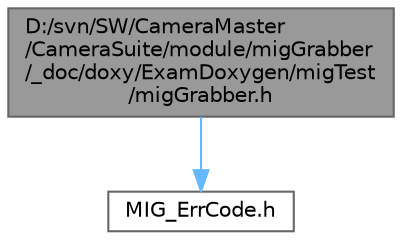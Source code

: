 digraph "D:/svn/SW/CameraMaster/CameraSuite/module/migGrabber/_doc/doxy/ExamDoxygen/migTest/migGrabber.h"
{
 // LATEX_PDF_SIZE
  bgcolor="transparent";
  edge [fontname=Helvetica,fontsize=10,labelfontname=Helvetica,labelfontsize=10];
  node [fontname=Helvetica,fontsize=10,shape=box,height=0.2,width=0.4];
  Node1 [id="Node000001",label="D:/svn/SW/CameraMaster\l/CameraSuite/module/migGrabber\l/_doc/doxy/ExamDoxygen/migTest\l/migGrabber.h",height=0.2,width=0.4,color="gray40", fillcolor="grey60", style="filled", fontcolor="black",tooltip=" "];
  Node1 -> Node2 [id="edge1_Node000001_Node000002",color="steelblue1",style="solid",tooltip=" "];
  Node2 [id="Node000002",label="MIG_ErrCode.h",height=0.2,width=0.4,color="grey40", fillcolor="white", style="filled",URL="$_m_i_g___err_code_8h.html",tooltip=" "];
}
